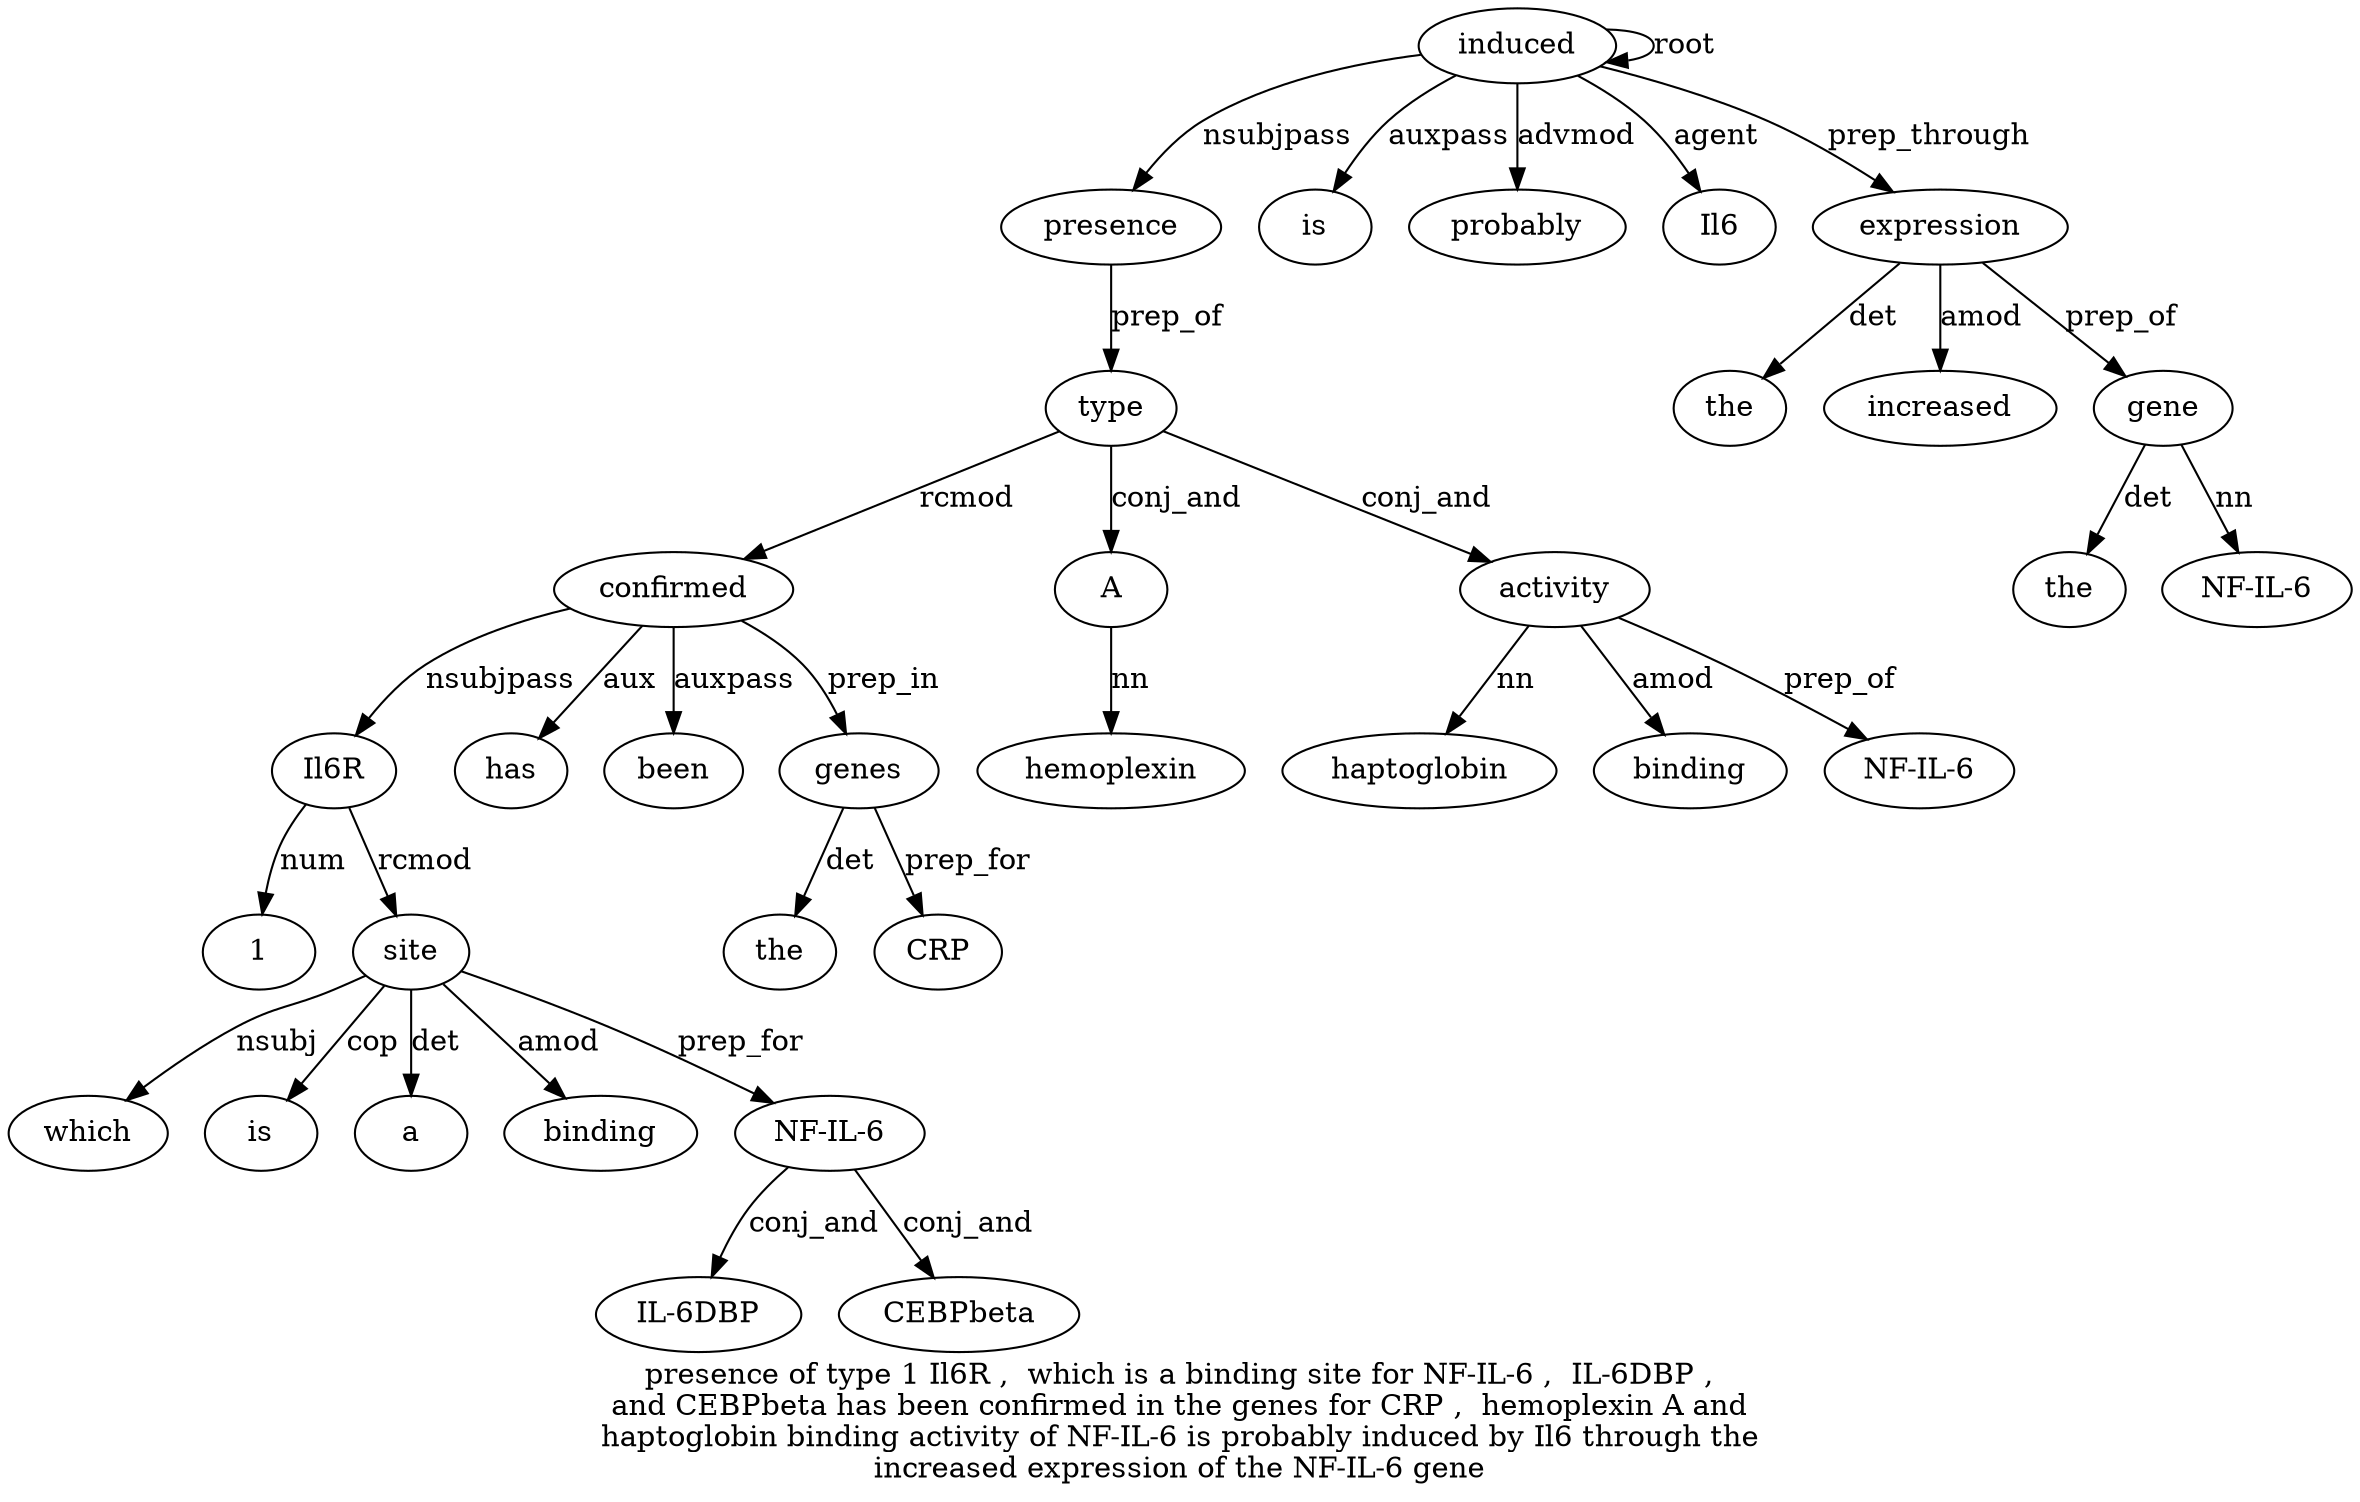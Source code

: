 digraph "presence of type 1 Il6R ,  which is a binding site for NF-IL-6 ,  IL-6DBP ,  and CEBPbeta has been confirmed in the genes for CRP ,  hemoplexin A and haptoglobin binding activity of NF-IL-6 is probably induced by Il6 through the increased expression of the NF-IL-6 gene" {
label="presence of type 1 Il6R ,  which is a binding site for NF-IL-6 ,  IL-6DBP ,
and CEBPbeta has been confirmed in the genes for CRP ,  hemoplexin A and
haptoglobin binding activity of NF-IL-6 is probably induced by Il6 through the
increased expression of the NF-IL-6 gene";
induced38 [style=filled, fillcolor=white, label=induced];
presence1 [style=filled, fillcolor=white, label=presence];
induced38 -> presence1  [label=nsubjpass];
type3 [style=filled, fillcolor=white, label=type];
presence1 -> type3  [label=prep_of];
Il6R5 [style=filled, fillcolor=white, label=Il6R];
14 [style=filled, fillcolor=white, label=1];
Il6R5 -> 14  [label=num];
confirmed21 [style=filled, fillcolor=white, label=confirmed];
confirmed21 -> Il6R5  [label=nsubjpass];
site11 [style=filled, fillcolor=white, label=site];
which7 [style=filled, fillcolor=white, label=which];
site11 -> which7  [label=nsubj];
is8 [style=filled, fillcolor=white, label=is];
site11 -> is8  [label=cop];
a9 [style=filled, fillcolor=white, label=a];
site11 -> a9  [label=det];
binding10 [style=filled, fillcolor=white, label=binding];
site11 -> binding10  [label=amod];
Il6R5 -> site11  [label=rcmod];
"NF-IL-613" [style=filled, fillcolor=white, label="NF-IL-6"];
site11 -> "NF-IL-613"  [label=prep_for];
"IL-6DBP15" [style=filled, fillcolor=white, label="IL-6DBP"];
"NF-IL-613" -> "IL-6DBP15"  [label=conj_and];
CEBPbeta18 [style=filled, fillcolor=white, label=CEBPbeta];
"NF-IL-613" -> CEBPbeta18  [label=conj_and];
has19 [style=filled, fillcolor=white, label=has];
confirmed21 -> has19  [label=aux];
been20 [style=filled, fillcolor=white, label=been];
confirmed21 -> been20  [label=auxpass];
type3 -> confirmed21  [label=rcmod];
genes24 [style=filled, fillcolor=white, label=genes];
the23 [style=filled, fillcolor=white, label=the];
genes24 -> the23  [label=det];
confirmed21 -> genes24  [label=prep_in];
CRP26 [style=filled, fillcolor=white, label=CRP];
genes24 -> CRP26  [label=prep_for];
A29 [style=filled, fillcolor=white, label=A];
hemoplexin28 [style=filled, fillcolor=white, label=hemoplexin];
A29 -> hemoplexin28  [label=nn];
type3 -> A29  [label=conj_and];
activity33 [style=filled, fillcolor=white, label=activity];
haptoglobin31 [style=filled, fillcolor=white, label=haptoglobin];
activity33 -> haptoglobin31  [label=nn];
binding32 [style=filled, fillcolor=white, label=binding];
activity33 -> binding32  [label=amod];
type3 -> activity33  [label=conj_and];
"NF-IL-635" [style=filled, fillcolor=white, label="NF-IL-6"];
activity33 -> "NF-IL-635"  [label=prep_of];
is36 [style=filled, fillcolor=white, label=is];
induced38 -> is36  [label=auxpass];
probably37 [style=filled, fillcolor=white, label=probably];
induced38 -> probably37  [label=advmod];
induced38 -> induced38  [label=root];
Il640 [style=filled, fillcolor=white, label=Il6];
induced38 -> Il640  [label=agent];
expression44 [style=filled, fillcolor=white, label=expression];
the42 [style=filled, fillcolor=white, label=the];
expression44 -> the42  [label=det];
increased43 [style=filled, fillcolor=white, label=increased];
expression44 -> increased43  [label=amod];
induced38 -> expression44  [label=prep_through];
gene48 [style=filled, fillcolor=white, label=gene];
the46 [style=filled, fillcolor=white, label=the];
gene48 -> the46  [label=det];
"NF-IL-647" [style=filled, fillcolor=white, label="NF-IL-6"];
gene48 -> "NF-IL-647"  [label=nn];
expression44 -> gene48  [label=prep_of];
}
